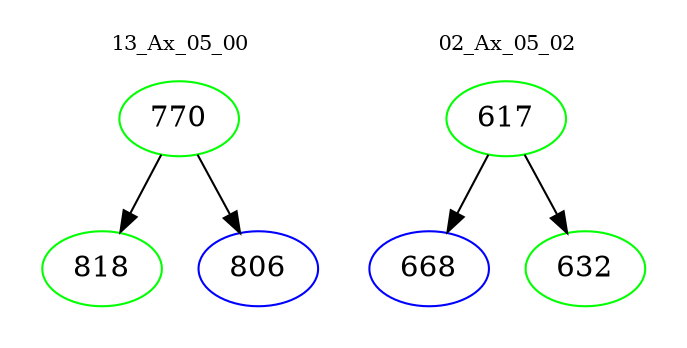 digraph{
subgraph cluster_0 {
color = white
label = "13_Ax_05_00";
fontsize=10;
T0_770 [label="770", color="green"]
T0_770 -> T0_818 [color="black"]
T0_818 [label="818", color="green"]
T0_770 -> T0_806 [color="black"]
T0_806 [label="806", color="blue"]
}
subgraph cluster_1 {
color = white
label = "02_Ax_05_02";
fontsize=10;
T1_617 [label="617", color="green"]
T1_617 -> T1_668 [color="black"]
T1_668 [label="668", color="blue"]
T1_617 -> T1_632 [color="black"]
T1_632 [label="632", color="green"]
}
}
